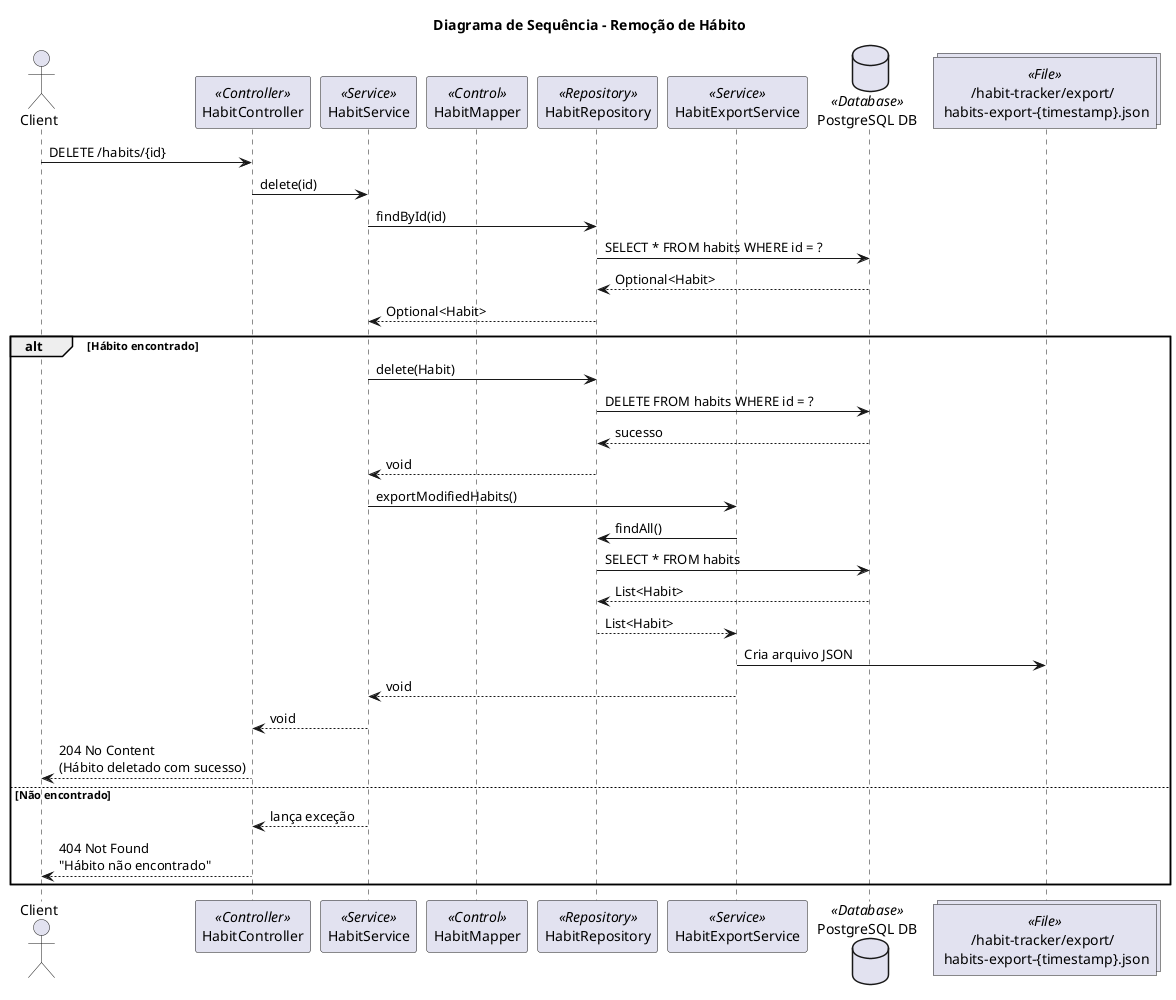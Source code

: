 @startuml
title Diagrama de Sequência - Remoção de Hábito

actor Client

participant "HabitController" as Controller <<Controller>>
participant "HabitService" as Service <<Service>>
participant "HabitMapper" as Mapper <<Control>>
participant "HabitRepository" as Repository <<Repository>>
participant "HabitExportService" as ExportService <<Service>>
database "PostgreSQL DB" as DB <<Database>>
collections "/habit-tracker/export/ \n habits-export-{timestamp}.json" as File <<File>>

Client -> Controller : DELETE /habits/{id}
Controller -> Service : delete(id)

Service -> Repository : findById(id)
Repository -> DB : SELECT * FROM habits WHERE id = ?
DB --> Repository : Optional<Habit>
Repository --> Service : Optional<Habit>

alt Hábito encontrado
  Service -> Repository : delete(Habit)
  Repository -> DB : DELETE FROM habits WHERE id = ?
  DB --> Repository : sucesso
  Repository --> Service : void
  Service -> ExportService : exportModifiedHabits()
  ExportService -> Repository : findAll()
  Repository -> DB : SELECT * FROM habits
  DB --> Repository : List<Habit>
  Repository --> ExportService : List<Habit>
  ExportService -> File : Cria arquivo JSON
  ExportService --> Service : void
  Service --> Controller : void
  Controller --> Client : 204 No Content\n(Hábito deletado com sucesso)
else Não encontrado
  Service --> Controller : lança exceção
  Controller --> Client : 404 Not Found\n"Hábito não encontrado"
end
@enduml